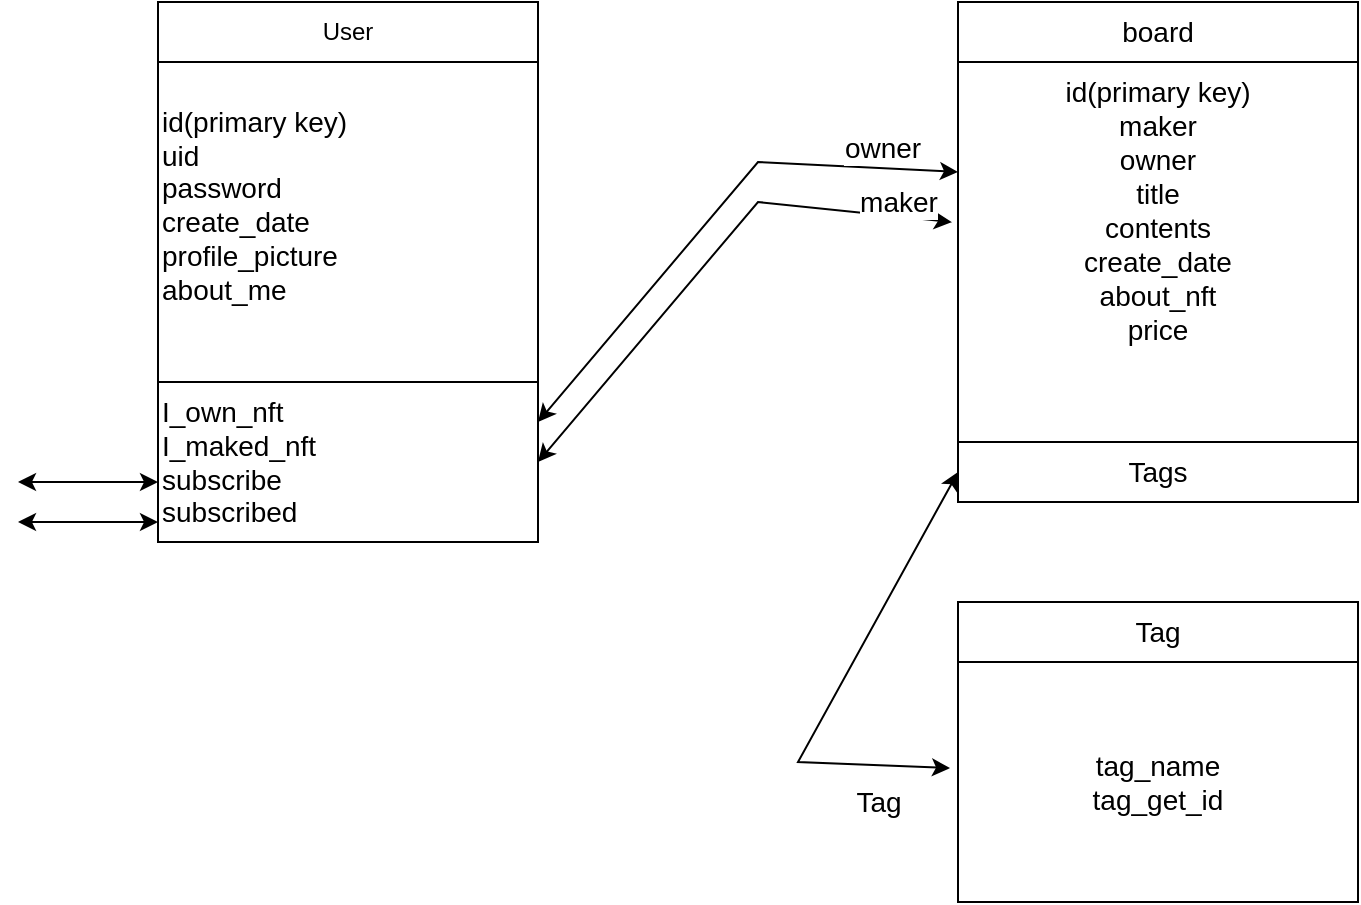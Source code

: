 <mxfile version="20.0.3" type="github">
  <diagram id="C5RBs43oDa-KdzZeNtuy" name="Page-1">
    <mxGraphModel dx="945" dy="696" grid="1" gridSize="10" guides="1" tooltips="1" connect="1" arrows="1" fold="1" page="1" pageScale="1" pageWidth="827" pageHeight="1169" math="0" shadow="0">
      <root>
        <mxCell id="WIyWlLk6GJQsqaUBKTNV-0" />
        <mxCell id="WIyWlLk6GJQsqaUBKTNV-1" parent="WIyWlLk6GJQsqaUBKTNV-0" />
        <mxCell id="NyDZCHQYJBeI92bLQiKS-0" value="&lt;div style=&quot;font-size: 14px;&quot;&gt;&lt;div style=&quot;&quot;&gt;&lt;span style=&quot;background-color: initial;&quot;&gt;id(primary key)&lt;/span&gt;&lt;/div&gt;&lt;font style=&quot;font-size: 14px;&quot;&gt;&lt;div style=&quot;&quot;&gt;&lt;span style=&quot;background-color: initial;&quot;&gt;uid&lt;/span&gt;&lt;/div&gt;&lt;span style=&quot;background-color: initial;&quot;&gt;&lt;div style=&quot;&quot;&gt;&lt;span style=&quot;background-color: initial;&quot;&gt;password&lt;/span&gt;&lt;/div&gt;&lt;/span&gt;&lt;/font&gt;&lt;/div&gt;&lt;div style=&quot;font-size: 14px;&quot;&gt;create_date&lt;/div&gt;&lt;div style=&quot;font-size: 14px;&quot;&gt;profile_picture&lt;/div&gt;&lt;div style=&quot;font-size: 14px;&quot;&gt;about_me&lt;/div&gt;&lt;div style=&quot;font-size: 14px;&quot;&gt;&lt;br&gt;&lt;/div&gt;" style="rounded=0;whiteSpace=wrap;html=1;align=left;" parent="WIyWlLk6GJQsqaUBKTNV-1" vertex="1">
          <mxGeometry x="130" y="110" width="190" height="160" as="geometry" />
        </mxCell>
        <mxCell id="NyDZCHQYJBeI92bLQiKS-1" value="User" style="rounded=0;whiteSpace=wrap;html=1;" parent="WIyWlLk6GJQsqaUBKTNV-1" vertex="1">
          <mxGeometry x="130" y="80" width="190" height="30" as="geometry" />
        </mxCell>
        <mxCell id="NyDZCHQYJBeI92bLQiKS-12" value="I_own_nft&lt;br&gt;I_maked_nft&lt;br&gt;subscribe&lt;br&gt;subscribed" style="rounded=0;whiteSpace=wrap;html=1;fontSize=14;align=left;" parent="WIyWlLk6GJQsqaUBKTNV-1" vertex="1">
          <mxGeometry x="130" y="270" width="190" height="80" as="geometry" />
        </mxCell>
        <mxCell id="NyDZCHQYJBeI92bLQiKS-13" value="" style="endArrow=classic;startArrow=classic;html=1;rounded=0;fontSize=14;" parent="WIyWlLk6GJQsqaUBKTNV-1" edge="1">
          <mxGeometry width="50" height="50" relative="1" as="geometry">
            <mxPoint x="60" y="320" as="sourcePoint" />
            <mxPoint x="130" y="320" as="targetPoint" />
          </mxGeometry>
        </mxCell>
        <mxCell id="NyDZCHQYJBeI92bLQiKS-14" value="" style="endArrow=classic;startArrow=classic;html=1;rounded=0;fontSize=14;" parent="WIyWlLk6GJQsqaUBKTNV-1" edge="1">
          <mxGeometry width="50" height="50" relative="1" as="geometry">
            <mxPoint x="60" y="340" as="sourcePoint" />
            <mxPoint x="130" y="340" as="targetPoint" />
            <Array as="points">
              <mxPoint x="90" y="340" />
            </Array>
          </mxGeometry>
        </mxCell>
        <mxCell id="NyDZCHQYJBeI92bLQiKS-15" value="id(primary key)&#xa;maker&#xa;owner&#xa;title&#xa;contents&#xa;create_date&#xa;about_nft&#xa;price&#xa;" style="swimlane;startSize=0;fontSize=14;align=center;verticalAlign=top;fontStyle=0" parent="WIyWlLk6GJQsqaUBKTNV-1" vertex="1">
          <mxGeometry x="530" y="110" width="200" height="220" as="geometry" />
        </mxCell>
        <mxCell id="NyDZCHQYJBeI92bLQiKS-23" value="Tags" style="rounded=0;whiteSpace=wrap;html=1;fontSize=14;" parent="NyDZCHQYJBeI92bLQiKS-15" vertex="1">
          <mxGeometry y="190" width="200" height="30" as="geometry" />
        </mxCell>
        <mxCell id="NyDZCHQYJBeI92bLQiKS-17" value="board" style="rounded=0;whiteSpace=wrap;html=1;fontSize=14;" parent="WIyWlLk6GJQsqaUBKTNV-1" vertex="1">
          <mxGeometry x="530" y="80" width="200" height="30" as="geometry" />
        </mxCell>
        <mxCell id="NyDZCHQYJBeI92bLQiKS-20" value="owner" style="endArrow=classic;startArrow=classic;html=1;rounded=0;fontSize=14;entryX=0;entryY=0.25;entryDx=0;entryDy=0;exitX=1;exitY=0.25;exitDx=0;exitDy=0;" parent="WIyWlLk6GJQsqaUBKTNV-1" source="NyDZCHQYJBeI92bLQiKS-12" target="NyDZCHQYJBeI92bLQiKS-15" edge="1">
          <mxGeometry x="0.714" y="10" width="50" height="50" relative="1" as="geometry">
            <mxPoint x="190" y="280" as="sourcePoint" />
            <mxPoint x="530" y="220" as="targetPoint" />
            <Array as="points">
              <mxPoint x="430" y="160" />
            </Array>
            <mxPoint as="offset" />
          </mxGeometry>
        </mxCell>
        <mxCell id="NyDZCHQYJBeI92bLQiKS-22" value="maker" style="endArrow=classic;startArrow=classic;html=1;rounded=0;fontSize=14;entryX=-0.015;entryY=0.364;entryDx=0;entryDy=0;entryPerimeter=0;" parent="WIyWlLk6GJQsqaUBKTNV-1" target="NyDZCHQYJBeI92bLQiKS-15" edge="1">
          <mxGeometry x="0.792" y="7" width="50" height="50" relative="1" as="geometry">
            <mxPoint x="320" y="310" as="sourcePoint" />
            <mxPoint x="370" y="260" as="targetPoint" />
            <Array as="points">
              <mxPoint x="430" y="180" />
            </Array>
            <mxPoint as="offset" />
          </mxGeometry>
        </mxCell>
        <mxCell id="NyDZCHQYJBeI92bLQiKS-24" value="tag_name&lt;br&gt;tag_get_id" style="rounded=0;whiteSpace=wrap;html=1;fontSize=14;" parent="WIyWlLk6GJQsqaUBKTNV-1" vertex="1">
          <mxGeometry x="530" y="410" width="200" height="120" as="geometry" />
        </mxCell>
        <mxCell id="NyDZCHQYJBeI92bLQiKS-25" value="Tag" style="rounded=0;whiteSpace=wrap;html=1;fontSize=14;" parent="WIyWlLk6GJQsqaUBKTNV-1" vertex="1">
          <mxGeometry x="530" y="380" width="200" height="30" as="geometry" />
        </mxCell>
        <mxCell id="NyDZCHQYJBeI92bLQiKS-26" value="Tag" style="endArrow=classic;startArrow=classic;html=1;rounded=0;fontSize=14;entryX=0;entryY=0.5;entryDx=0;entryDy=0;exitX=-0.02;exitY=0.442;exitDx=0;exitDy=0;exitPerimeter=0;" parent="WIyWlLk6GJQsqaUBKTNV-1" source="NyDZCHQYJBeI92bLQiKS-24" target="NyDZCHQYJBeI92bLQiKS-23" edge="1">
          <mxGeometry x="-0.708" y="18" width="50" height="50" relative="1" as="geometry">
            <mxPoint x="420" y="460" as="sourcePoint" />
            <mxPoint x="440" y="330" as="targetPoint" />
            <Array as="points">
              <mxPoint x="450" y="460" />
            </Array>
            <mxPoint as="offset" />
          </mxGeometry>
        </mxCell>
      </root>
    </mxGraphModel>
  </diagram>
</mxfile>
